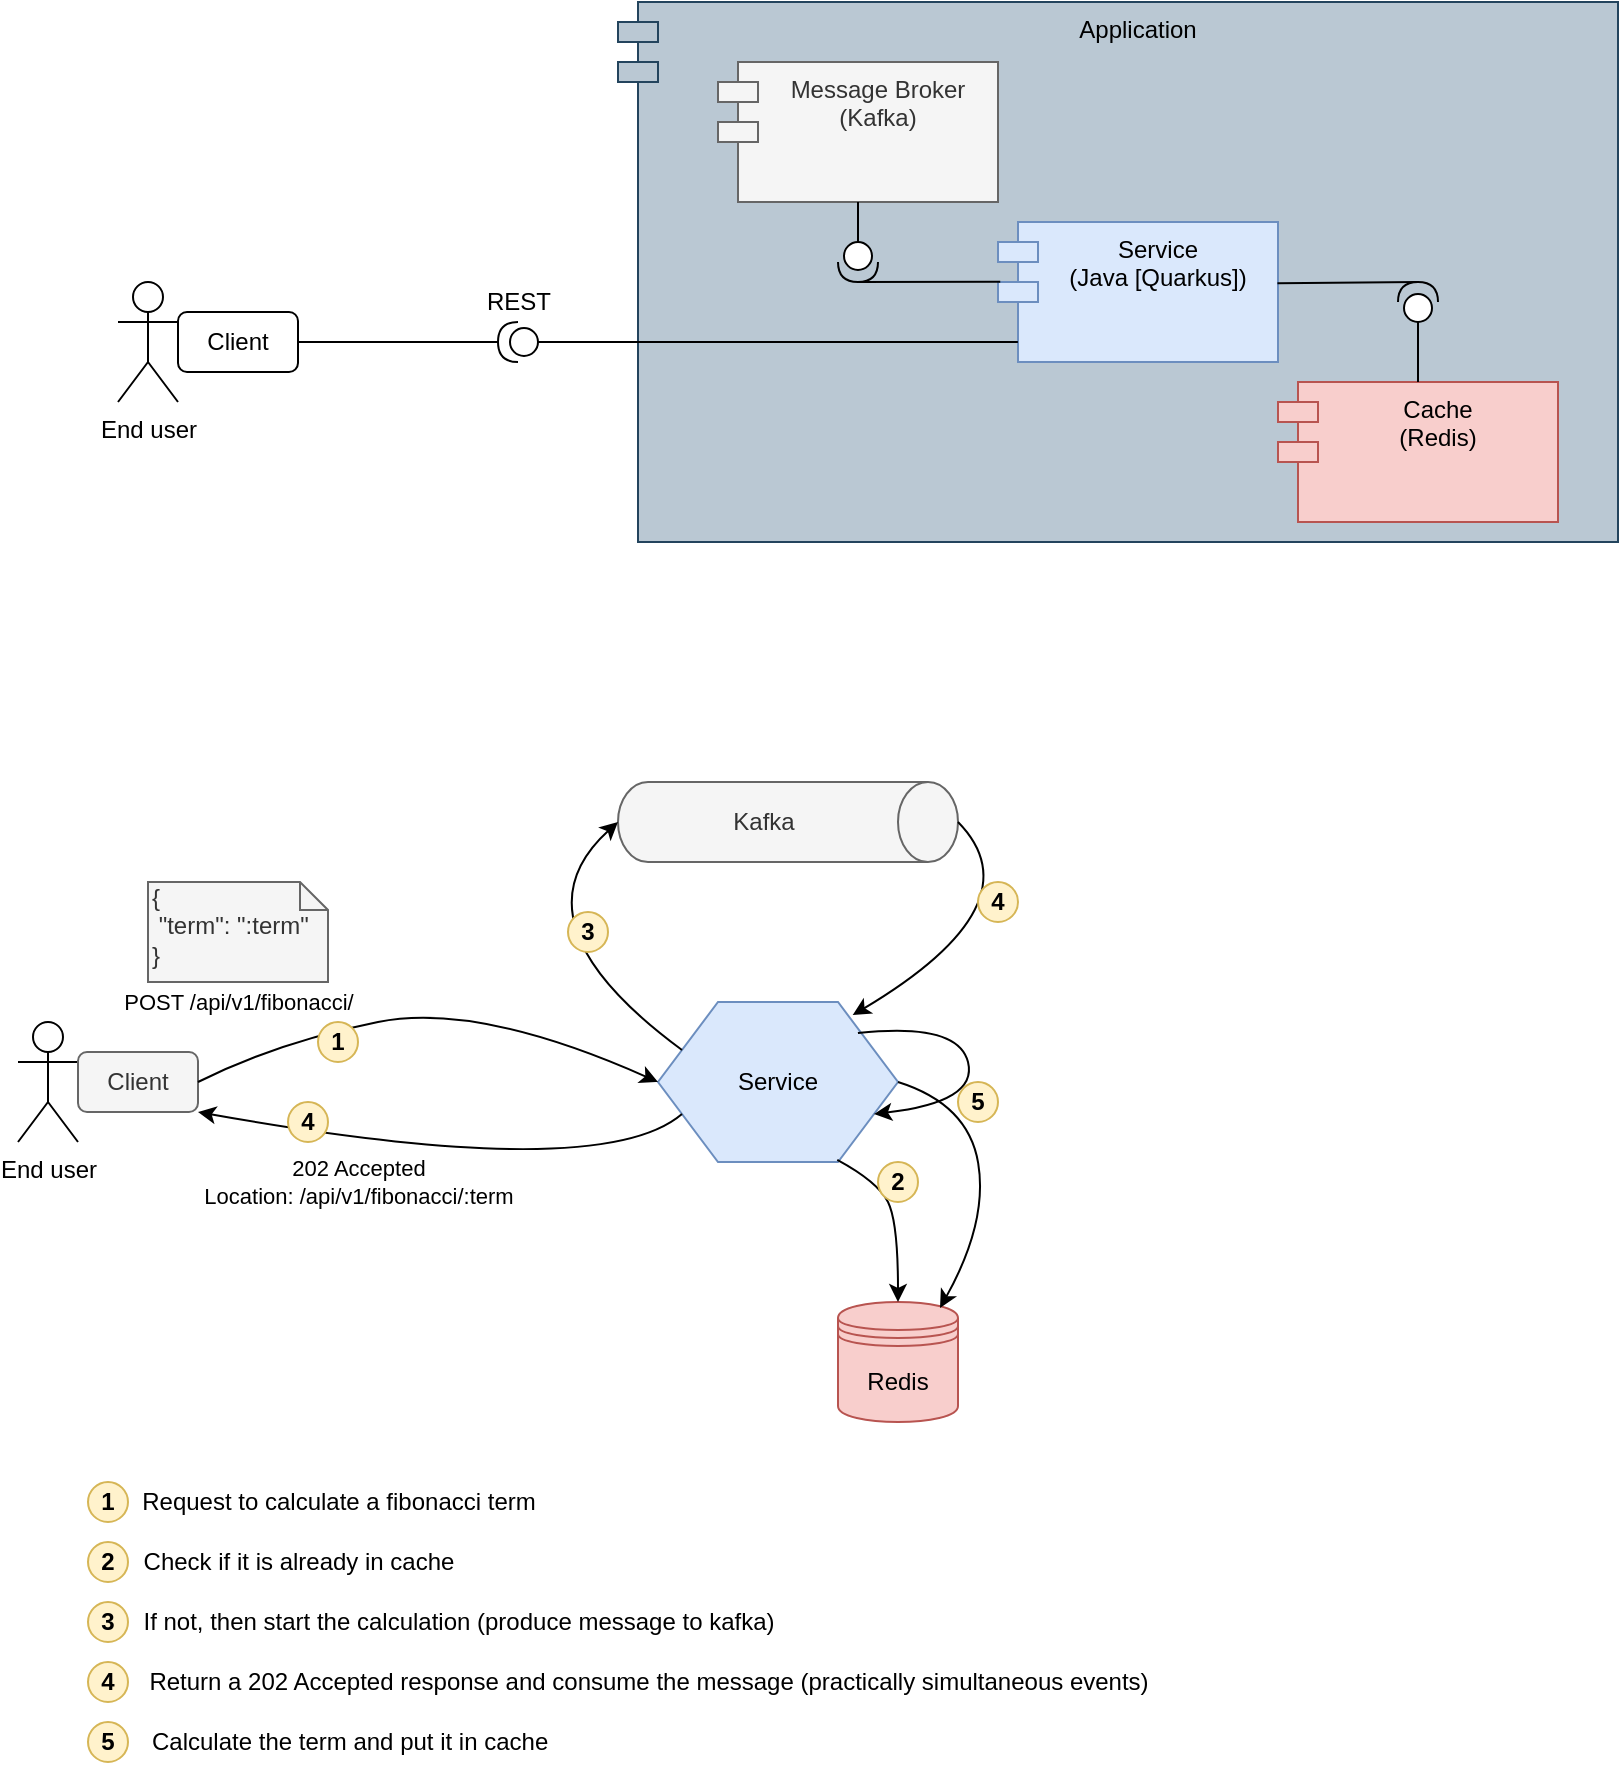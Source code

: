 <mxfile version="13.7.8" type="device"><diagram id="Vgo_jxKRMBn-lpx3nXsV" name="Page-1"><mxGraphModel dx="1831" dy="511" grid="1" gridSize="10" guides="1" tooltips="1" connect="1" arrows="1" fold="1" page="1" pageScale="1" pageWidth="850" pageHeight="1100" math="0" shadow="0"><root><mxCell id="0"/><mxCell id="1" parent="0"/><mxCell id="zRRrEnNzn7elpmskcgEC-18" value="Application" style="shape=module;align=left;spacingLeft=20;align=center;verticalAlign=top;fillColor=#bac8d3;strokeColor=#23445d;" vertex="1" parent="1"><mxGeometry x="180" y="230" width="500" height="270" as="geometry"/></mxCell><mxCell id="zRRrEnNzn7elpmskcgEC-1" value="Service&#xA; (Java [Quarkus])" style="shape=module;align=left;spacingLeft=20;align=center;verticalAlign=top;fillColor=#dae8fc;strokeColor=#6c8ebf;" vertex="1" parent="1"><mxGeometry x="370" y="340" width="140" height="70" as="geometry"/></mxCell><mxCell id="zRRrEnNzn7elpmskcgEC-3" value="Cache&#xA;(Redis)" style="shape=module;align=left;spacingLeft=20;align=center;verticalAlign=top;fillColor=#f8cecc;strokeColor=#b85450;" vertex="1" parent="1"><mxGeometry x="510" y="420" width="140" height="70" as="geometry"/></mxCell><mxCell id="zRRrEnNzn7elpmskcgEC-4" value="Message Broker&#xA;(Kafka)&#xA;" style="shape=module;align=left;spacingLeft=20;align=center;verticalAlign=top;fillColor=#f5f5f5;strokeColor=#666666;fontColor=#333333;" vertex="1" parent="1"><mxGeometry x="230" y="260" width="140" height="70" as="geometry"/></mxCell><mxCell id="zRRrEnNzn7elpmskcgEC-11" value="" style="endArrow=none;html=1;exitX=0.008;exitY=0.427;exitDx=0;exitDy=0;entryX=1;entryY=0.5;entryDx=0;entryDy=0;entryPerimeter=0;exitPerimeter=0;" edge="1" parent="1" source="zRRrEnNzn7elpmskcgEC-1" target="zRRrEnNzn7elpmskcgEC-13"><mxGeometry width="50" height="50" relative="1" as="geometry"><mxPoint x="400" y="360" as="sourcePoint"/><mxPoint x="440" y="330" as="targetPoint"/></mxGeometry></mxCell><mxCell id="zRRrEnNzn7elpmskcgEC-13" value="" style="shape=providedRequiredInterface;html=1;verticalLabelPosition=bottom;rotation=90;" vertex="1" parent="1"><mxGeometry x="290" y="350" width="20" height="20" as="geometry"/></mxCell><mxCell id="zRRrEnNzn7elpmskcgEC-14" value="" style="endArrow=none;html=1;exitX=0;exitY=0.5;exitDx=0;exitDy=0;exitPerimeter=0;entryX=0.5;entryY=1;entryDx=0;entryDy=0;" edge="1" parent="1" source="zRRrEnNzn7elpmskcgEC-13" target="zRRrEnNzn7elpmskcgEC-4"><mxGeometry width="50" height="50" relative="1" as="geometry"><mxPoint x="400" y="300" as="sourcePoint"/><mxPoint x="450" y="250" as="targetPoint"/></mxGeometry></mxCell><mxCell id="zRRrEnNzn7elpmskcgEC-15" value="" style="shape=providedRequiredInterface;html=1;verticalLabelPosition=bottom;rotation=-90;" vertex="1" parent="1"><mxGeometry x="570" y="370" width="20" height="20" as="geometry"/></mxCell><mxCell id="zRRrEnNzn7elpmskcgEC-16" value="" style="endArrow=none;html=1;exitX=0.5;exitY=0;exitDx=0;exitDy=0;entryX=0;entryY=0.5;entryDx=0;entryDy=0;entryPerimeter=0;" edge="1" parent="1" source="zRRrEnNzn7elpmskcgEC-3" target="zRRrEnNzn7elpmskcgEC-15"><mxGeometry width="50" height="50" relative="1" as="geometry"><mxPoint x="400" y="460" as="sourcePoint"/><mxPoint x="580" y="400" as="targetPoint"/></mxGeometry></mxCell><mxCell id="zRRrEnNzn7elpmskcgEC-17" value="" style="endArrow=none;html=1;entryX=0.998;entryY=0.437;entryDx=0;entryDy=0;exitX=1;exitY=0.5;exitDx=0;exitDy=0;exitPerimeter=0;entryPerimeter=0;" edge="1" parent="1" source="zRRrEnNzn7elpmskcgEC-15" target="zRRrEnNzn7elpmskcgEC-1"><mxGeometry width="50" height="50" relative="1" as="geometry"><mxPoint x="570" y="360" as="sourcePoint"/><mxPoint x="450" y="410" as="targetPoint"/></mxGeometry></mxCell><mxCell id="zRRrEnNzn7elpmskcgEC-22" value="" style="endArrow=none;html=1;entryX=0.071;entryY=0.857;entryDx=0;entryDy=0;entryPerimeter=0;exitX=0;exitY=0.5;exitDx=0;exitDy=0;exitPerimeter=0;" edge="1" parent="1" source="zRRrEnNzn7elpmskcgEC-23" target="zRRrEnNzn7elpmskcgEC-1"><mxGeometry width="50" height="50" relative="1" as="geometry"><mxPoint x="140" y="393" as="sourcePoint"/><mxPoint x="280" y="390" as="targetPoint"/></mxGeometry></mxCell><mxCell id="zRRrEnNzn7elpmskcgEC-23" value="" style="shape=providedRequiredInterface;html=1;verticalLabelPosition=bottom;rotation=-180;" vertex="1" parent="1"><mxGeometry x="120" y="390" width="20" height="20" as="geometry"/></mxCell><mxCell id="zRRrEnNzn7elpmskcgEC-24" value="End user" style="shape=umlActor;verticalLabelPosition=bottom;verticalAlign=top;html=1;" vertex="1" parent="1"><mxGeometry x="-70" y="370" width="30" height="60" as="geometry"/></mxCell><mxCell id="zRRrEnNzn7elpmskcgEC-25" value="" style="endArrow=none;html=1;entryX=1;entryY=0.5;entryDx=0;entryDy=0;entryPerimeter=0;exitX=1;exitY=0.5;exitDx=0;exitDy=0;" edge="1" parent="1" source="zRRrEnNzn7elpmskcgEC-29" target="zRRrEnNzn7elpmskcgEC-23"><mxGeometry width="50" height="50" relative="1" as="geometry"><mxPoint x="40" y="400" as="sourcePoint"/><mxPoint x="170" y="340" as="targetPoint"/></mxGeometry></mxCell><mxCell id="zRRrEnNzn7elpmskcgEC-26" value="REST" style="text;html=1;align=center;verticalAlign=middle;resizable=0;points=[];autosize=1;" vertex="1" parent="1"><mxGeometry x="105" y="370" width="50" height="20" as="geometry"/></mxCell><mxCell id="zRRrEnNzn7elpmskcgEC-27" value="Service" style="shape=hexagon;perimeter=hexagonPerimeter2;whiteSpace=wrap;html=1;fixedSize=1;size=30;fillColor=#dae8fc;strokeColor=#6c8ebf;" vertex="1" parent="1"><mxGeometry x="200" y="730" width="120" height="80" as="geometry"/></mxCell><mxCell id="zRRrEnNzn7elpmskcgEC-29" value="Client" style="rounded=1;whiteSpace=wrap;html=1;" vertex="1" parent="1"><mxGeometry x="-40" y="385" width="60" height="30" as="geometry"/></mxCell><mxCell id="zRRrEnNzn7elpmskcgEC-32" value="End user" style="shape=umlActor;verticalLabelPosition=bottom;verticalAlign=top;html=1;" vertex="1" parent="1"><mxGeometry x="-120" y="740" width="30" height="60" as="geometry"/></mxCell><mxCell id="zRRrEnNzn7elpmskcgEC-33" value="Client" style="rounded=1;whiteSpace=wrap;html=1;fillColor=#f5f5f5;strokeColor=#666666;fontColor=#333333;" vertex="1" parent="1"><mxGeometry x="-90" y="755" width="60" height="30" as="geometry"/></mxCell><mxCell id="zRRrEnNzn7elpmskcgEC-34" value="Kafka" style="shape=cylinder3;whiteSpace=wrap;html=1;boundedLbl=1;backgroundOutline=1;size=15;rotation=0;fillColor=#f5f5f5;strokeColor=#666666;fontColor=#333333;flipH=0;flipV=0;direction=south;" vertex="1" parent="1"><mxGeometry x="180" y="620" width="170" height="40" as="geometry"/></mxCell><mxCell id="zRRrEnNzn7elpmskcgEC-35" value="Redis" style="shape=datastore;whiteSpace=wrap;html=1;fillColor=#f8cecc;strokeColor=#b85450;" vertex="1" parent="1"><mxGeometry x="290" y="880" width="60" height="60" as="geometry"/></mxCell><mxCell id="zRRrEnNzn7elpmskcgEC-37" value="" style="curved=1;endArrow=classic;html=1;exitX=1;exitY=0.5;exitDx=0;exitDy=0;entryX=0;entryY=0.5;entryDx=0;entryDy=0;" edge="1" parent="1" source="zRRrEnNzn7elpmskcgEC-33" target="zRRrEnNzn7elpmskcgEC-27"><mxGeometry width="50" height="50" relative="1" as="geometry"><mxPoint x="40" y="850" as="sourcePoint"/><mxPoint x="90" y="800" as="targetPoint"/><Array as="points"><mxPoint x="10" y="750"/><mxPoint x="110" y="730"/></Array></mxGeometry></mxCell><mxCell id="zRRrEnNzn7elpmskcgEC-38" value="POST /api/v1/fibonacci/" style="edgeLabel;html=1;align=center;verticalAlign=middle;resizable=0;points=[];" vertex="1" connectable="0" parent="zRRrEnNzn7elpmskcgEC-37"><mxGeometry x="-0.027" y="-2" relative="1" as="geometry"><mxPoint x="-93.53" y="-7.33" as="offset"/></mxGeometry></mxCell><mxCell id="zRRrEnNzn7elpmskcgEC-41" value="&lt;div&gt;{&lt;/div&gt;&lt;div&gt;&amp;nbsp;&quot;term&quot;: &quot;:term&quot;&lt;br&gt;&lt;/div&gt;&lt;div&gt;}&lt;/div&gt;" style="shape=note;whiteSpace=wrap;html=1;size=14;verticalAlign=top;align=left;spacingTop=-6;fillColor=#f5f5f5;strokeColor=#666666;fontColor=#333333;" vertex="1" parent="1"><mxGeometry x="-55" y="670" width="90" height="50" as="geometry"/></mxCell><mxCell id="zRRrEnNzn7elpmskcgEC-43" value="1" style="ellipse;whiteSpace=wrap;html=1;aspect=fixed;fillColor=#fff2cc;strokeColor=#d6b656;fontStyle=1" vertex="1" parent="1"><mxGeometry x="30" y="740" width="20" height="20" as="geometry"/></mxCell><mxCell id="zRRrEnNzn7elpmskcgEC-44" value="" style="curved=1;endArrow=classic;html=1;exitX=0.747;exitY=0.987;exitDx=0;exitDy=0;exitPerimeter=0;entryX=0.5;entryY=0;entryDx=0;entryDy=0;" edge="1" parent="1" source="zRRrEnNzn7elpmskcgEC-27" target="zRRrEnNzn7elpmskcgEC-35"><mxGeometry width="50" height="50" relative="1" as="geometry"><mxPoint x="300" y="820" as="sourcePoint"/><mxPoint x="390" y="880" as="targetPoint"/><Array as="points"><mxPoint x="310" y="820"/><mxPoint x="320" y="840"/></Array></mxGeometry></mxCell><mxCell id="zRRrEnNzn7elpmskcgEC-46" value="2" style="ellipse;whiteSpace=wrap;html=1;aspect=fixed;fillColor=#fff2cc;strokeColor=#d6b656;fontStyle=1" vertex="1" parent="1"><mxGeometry x="310" y="810" width="20" height="20" as="geometry"/></mxCell><mxCell id="zRRrEnNzn7elpmskcgEC-49" value="" style="curved=1;endArrow=classic;html=1;exitX=0;exitY=0.25;exitDx=0;exitDy=0;entryX=0.5;entryY=1;entryDx=0;entryDy=0;entryPerimeter=0;" edge="1" parent="1" source="zRRrEnNzn7elpmskcgEC-27" target="zRRrEnNzn7elpmskcgEC-34"><mxGeometry width="50" height="50" relative="1" as="geometry"><mxPoint x="150" y="720" as="sourcePoint"/><mxPoint x="180" y="590" as="targetPoint"/><Array as="points"><mxPoint x="125" y="690"/></Array></mxGeometry></mxCell><mxCell id="zRRrEnNzn7elpmskcgEC-50" value="3" style="ellipse;whiteSpace=wrap;html=1;aspect=fixed;fillColor=#fff2cc;strokeColor=#d6b656;fontStyle=1" vertex="1" parent="1"><mxGeometry x="155" y="685" width="20" height="20" as="geometry"/></mxCell><mxCell id="zRRrEnNzn7elpmskcgEC-51" value="" style="curved=1;endArrow=classic;html=1;exitX=0.5;exitY=0;exitDx=0;exitDy=0;exitPerimeter=0;entryX=0.811;entryY=0.082;entryDx=0;entryDy=0;entryPerimeter=0;" edge="1" parent="1" source="zRRrEnNzn7elpmskcgEC-34" target="zRRrEnNzn7elpmskcgEC-27"><mxGeometry width="50" height="50" relative="1" as="geometry"><mxPoint x="370.0" y="670" as="sourcePoint"/><mxPoint x="400.36" y="741.04" as="targetPoint"/><Array as="points"><mxPoint x="390.36" y="681.04"/></Array></mxGeometry></mxCell><mxCell id="zRRrEnNzn7elpmskcgEC-52" value="4" style="ellipse;whiteSpace=wrap;html=1;aspect=fixed;fillColor=#fff2cc;strokeColor=#d6b656;fontStyle=1" vertex="1" parent="1"><mxGeometry x="360" y="670" width="20" height="20" as="geometry"/></mxCell><mxCell id="zRRrEnNzn7elpmskcgEC-53" value="" style="curved=1;endArrow=classic;html=1;exitX=0;exitY=0.75;exitDx=0;exitDy=0;entryX=1;entryY=1;entryDx=0;entryDy=0;" edge="1" parent="1" source="zRRrEnNzn7elpmskcgEC-27" target="zRRrEnNzn7elpmskcgEC-33"><mxGeometry width="50" height="50" relative="1" as="geometry"><mxPoint x="130.82" y="780" as="sourcePoint"/><mxPoint x="88.82" y="894" as="targetPoint"/><Array as="points"><mxPoint x="171.18" y="821.04"/></Array></mxGeometry></mxCell><mxCell id="zRRrEnNzn7elpmskcgEC-55" value="&lt;div&gt;202 Accepted&lt;/div&gt;&lt;div&gt;Location: /api/v1/fibonacci/:term&lt;br&gt;&lt;/div&gt;" style="edgeLabel;html=1;align=center;verticalAlign=middle;resizable=0;points=[];" vertex="1" connectable="0" parent="zRRrEnNzn7elpmskcgEC-53"><mxGeometry x="-0.026" y="-6" relative="1" as="geometry"><mxPoint x="-51.64" y="17.51" as="offset"/></mxGeometry></mxCell><mxCell id="zRRrEnNzn7elpmskcgEC-54" value="4" style="ellipse;whiteSpace=wrap;html=1;aspect=fixed;fillColor=#fff2cc;strokeColor=#d6b656;fontStyle=1" vertex="1" parent="1"><mxGeometry x="15" y="780" width="20" height="20" as="geometry"/></mxCell><mxCell id="zRRrEnNzn7elpmskcgEC-56" value="" style="curved=1;endArrow=classic;html=1;exitX=0.833;exitY=0.194;exitDx=0;exitDy=0;entryX=1;entryY=0.75;entryDx=0;entryDy=0;exitPerimeter=0;" edge="1" parent="1" source="zRRrEnNzn7elpmskcgEC-27" target="zRRrEnNzn7elpmskcgEC-27"><mxGeometry width="50" height="50" relative="1" as="geometry"><mxPoint x="380" y="800" as="sourcePoint"/><mxPoint x="430" y="750" as="targetPoint"/><Array as="points"><mxPoint x="350" y="740"/><mxPoint x="360" y="780"/></Array></mxGeometry></mxCell><mxCell id="zRRrEnNzn7elpmskcgEC-57" value="5" style="ellipse;whiteSpace=wrap;html=1;aspect=fixed;fillColor=#fff2cc;strokeColor=#d6b656;fontStyle=1" vertex="1" parent="1"><mxGeometry x="350" y="770" width="20" height="20" as="geometry"/></mxCell><mxCell id="zRRrEnNzn7elpmskcgEC-58" value="" style="curved=1;endArrow=classic;html=1;exitX=1;exitY=0.5;exitDx=0;exitDy=0;entryX=0.85;entryY=0.05;entryDx=0;entryDy=0;entryPerimeter=0;" edge="1" parent="1" source="zRRrEnNzn7elpmskcgEC-27" target="zRRrEnNzn7elpmskcgEC-35"><mxGeometry width="50" height="50" relative="1" as="geometry"><mxPoint x="334.82" y="770" as="sourcePoint"/><mxPoint x="365.18" y="841.04" as="targetPoint"/><Array as="points"><mxPoint x="355.18" y="781.04"/><mxPoint x="365" y="840"/></Array></mxGeometry></mxCell><mxCell id="zRRrEnNzn7elpmskcgEC-60" value="1" style="ellipse;whiteSpace=wrap;html=1;aspect=fixed;fillColor=#fff2cc;strokeColor=#d6b656;fontStyle=1" vertex="1" parent="1"><mxGeometry x="-85" y="970" width="20" height="20" as="geometry"/></mxCell><mxCell id="zRRrEnNzn7elpmskcgEC-61" value="2" style="ellipse;whiteSpace=wrap;html=1;aspect=fixed;fillColor=#fff2cc;strokeColor=#d6b656;fontStyle=1" vertex="1" parent="1"><mxGeometry x="-85" y="1000" width="20" height="20" as="geometry"/></mxCell><mxCell id="zRRrEnNzn7elpmskcgEC-62" value="3" style="ellipse;whiteSpace=wrap;html=1;aspect=fixed;fillColor=#fff2cc;strokeColor=#d6b656;fontStyle=1" vertex="1" parent="1"><mxGeometry x="-85" y="1030" width="20" height="20" as="geometry"/></mxCell><mxCell id="zRRrEnNzn7elpmskcgEC-63" value="4" style="ellipse;whiteSpace=wrap;html=1;aspect=fixed;fillColor=#fff2cc;strokeColor=#d6b656;fontStyle=1" vertex="1" parent="1"><mxGeometry x="-85" y="1060" width="20" height="20" as="geometry"/></mxCell><mxCell id="zRRrEnNzn7elpmskcgEC-64" value="5" style="ellipse;whiteSpace=wrap;html=1;aspect=fixed;fillColor=#fff2cc;strokeColor=#d6b656;fontStyle=1" vertex="1" parent="1"><mxGeometry x="-85" y="1090" width="20" height="20" as="geometry"/></mxCell><mxCell id="zRRrEnNzn7elpmskcgEC-65" value="Request to calculate a fibonacci term" style="text;html=1;align=center;verticalAlign=middle;resizable=0;points=[];autosize=1;" vertex="1" parent="1"><mxGeometry x="-70" y="970" width="220" height="20" as="geometry"/></mxCell><mxCell id="zRRrEnNzn7elpmskcgEC-66" value="Check if it is already in cache" style="text;html=1;align=center;verticalAlign=middle;resizable=0;points=[];autosize=1;" vertex="1" parent="1"><mxGeometry x="-65" y="1000" width="170" height="20" as="geometry"/></mxCell><mxCell id="zRRrEnNzn7elpmskcgEC-67" value="If not, then start the calculation (produce message to kafka) " style="text;html=1;align=center;verticalAlign=middle;resizable=0;points=[];autosize=1;" vertex="1" parent="1"><mxGeometry x="-65" y="1030" width="330" height="20" as="geometry"/></mxCell><mxCell id="zRRrEnNzn7elpmskcgEC-68" value="Return a 202 Accepted response and consume the message (practically simultaneous events)" style="text;html=1;align=center;verticalAlign=middle;resizable=0;points=[];autosize=1;" vertex="1" parent="1"><mxGeometry x="-65" y="1060" width="520" height="20" as="geometry"/></mxCell><mxCell id="zRRrEnNzn7elpmskcgEC-69" value="&lt;div align=&quot;left&quot;&gt;Calculate the term and put it in cache&lt;/div&gt;" style="text;html=1;align=left;verticalAlign=middle;resizable=0;points=[];autosize=1;" vertex="1" parent="1"><mxGeometry x="-55" y="1090" width="220" height="20" as="geometry"/></mxCell></root></mxGraphModel></diagram></mxfile>